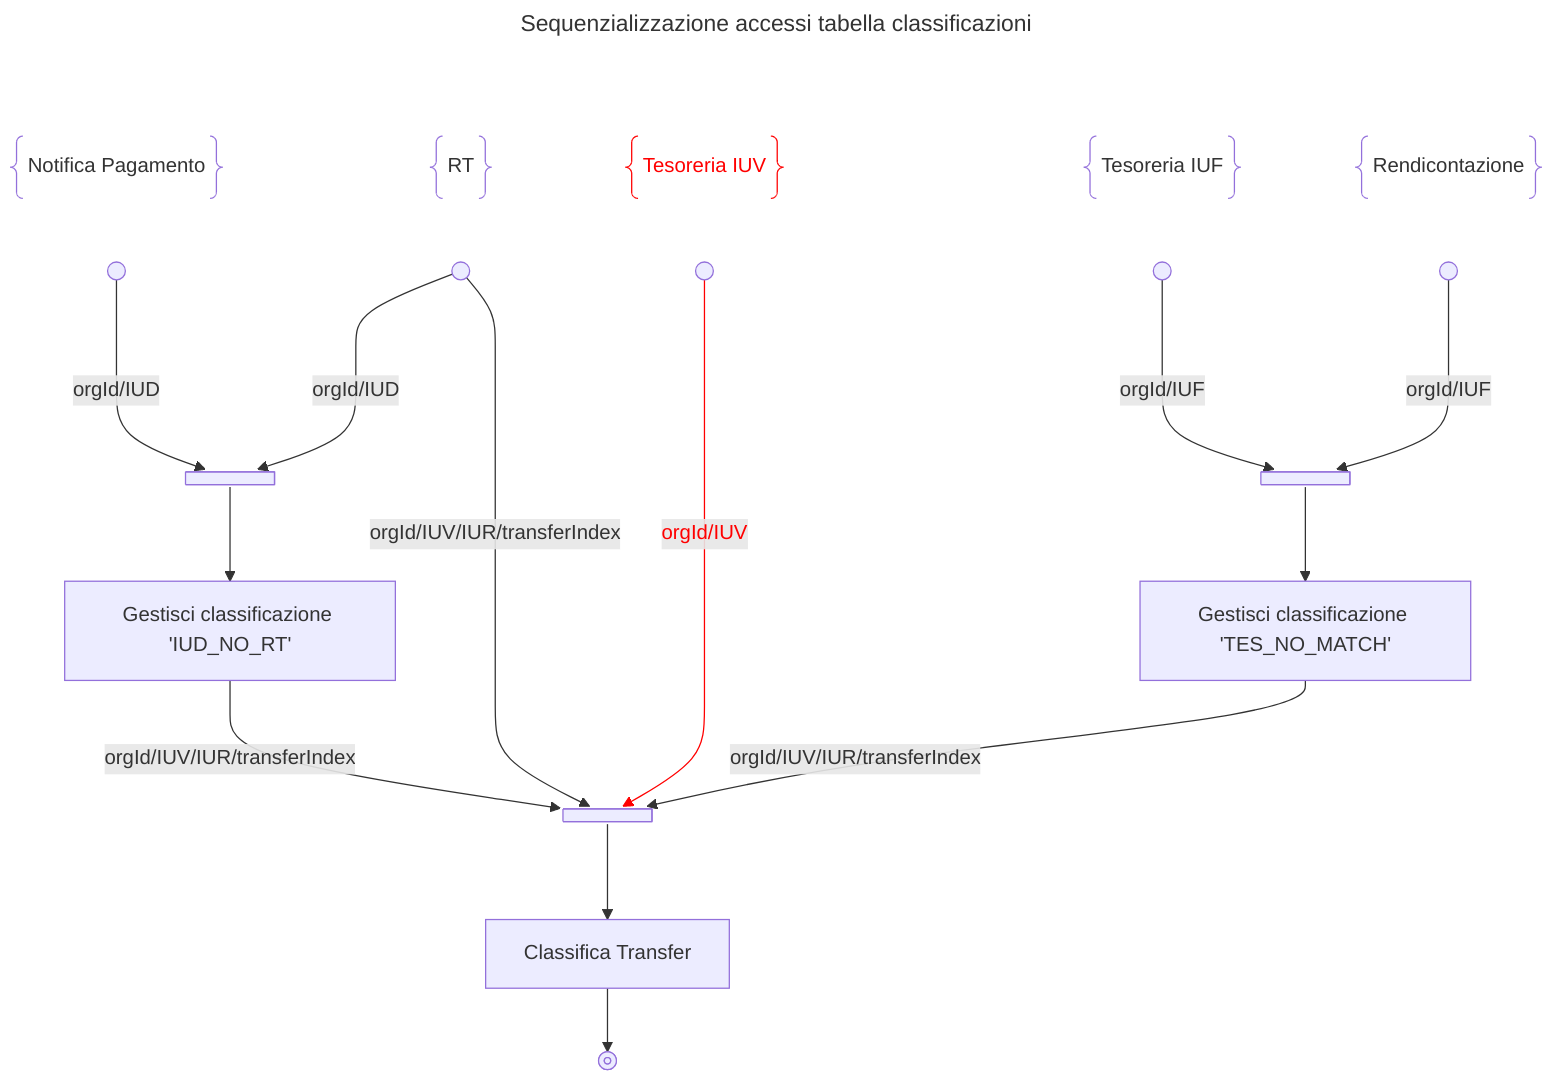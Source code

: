 ---
title: Sequenzializzazione accessi tabella classificazioni
---
flowchart TD
    subgraph START
    direction LR

        subgraph NOTE_REND_BLOCK
        direction TB
            NOTE_REND@{shape: braces, label: "Rendicontazione"} -->
            START_REND
            linkStyle 0 display:none;
        end

        subgraph NOTE_TES_IUF_BLOCK
        direction TB
            NOTE_TES_IUF@{shape: braces, label: "Tesoreria IUF"} -->
            START_TES_IUF
            linkStyle 1 display:none;
        end

        subgraph NOTE_TES_IUV_BLOCK
        direction TB
            NOTE_TES_IUV@{shape: braces, label: "Tesoreria IUV"} -->
            START_TES_IUV
            linkStyle 2 display:none;
            style NOTE_TES_IUV color:red,stroke:red;
        end

        subgraph NOTE_RT_BLOCK
        direction TB
            NOTE_RT@{shape: braces, label: "RT"} -->
            START_RT
            linkStyle 3 display:none;
        end

        subgraph NOTE_RN_BLOCK
        direction TB
            NOTE_RN@{shape: braces, label: "Notifica Pagamento"} -->
            START_RN
            linkStyle 4 display:none;
        end
    end

    subgraph RT
        START_RT@{shape: start} -->
        |orgId/IUD|JOIN_IUD@{shape: join} -->
        IUD_NO_RT["Gestisci classificazione 'IUD_NO_RT'"] -->
        |orgId/IUV/IUR/transferIndex|JOIN_IUV@{shape: join}

        START_RT -->
        |orgId/IUV/IUR/transferIndex|JOIN_IUV@{shape: join}
    end

    subgraph RN
        START_RN@{shape: start} -->
        |orgId/IUD|JOIN_IUD@{shape: join}
    end

    subgraph REND
        START_REND@{shape: start} -->
        |orgId/IUF|JOIN_IUF@{shape: join} -->
        TES_NO_MATCH["Gestisci classificazione 'TES_NO_MATCH'"] -->
        |orgId/IUV/IUR/transferIndex|JOIN_IUV@{shape: join}
    end

    subgraph TES_IUF
        START_TES_IUF@{shape: start} -->
        |orgId/IUF|JOIN_IUF@{shape: join}
    end

    subgraph TES_IUV
        START_TES_IUV@{shape: start} -->
        |orgId/IUV|JOIN_IUV@{shape: join}
        linkStyle 14 color:red,stroke:red;
    end

    JOIN_IUV -->
    CLASSIFY_IUV["Classifica Transfer"] -->
    END@{shape: stop}

    class NOTE_RT_BLOCK,NOTE_RN_BLOCK,NOTE_REND_BLOCK,NOTE_TES_IUF_BLOCK,NOTE_TES_IUV_BLOCK hidden
    class START,RT,RN,REND,TES_IUF,TES_IUV hidden

    classDef hidden display:none;